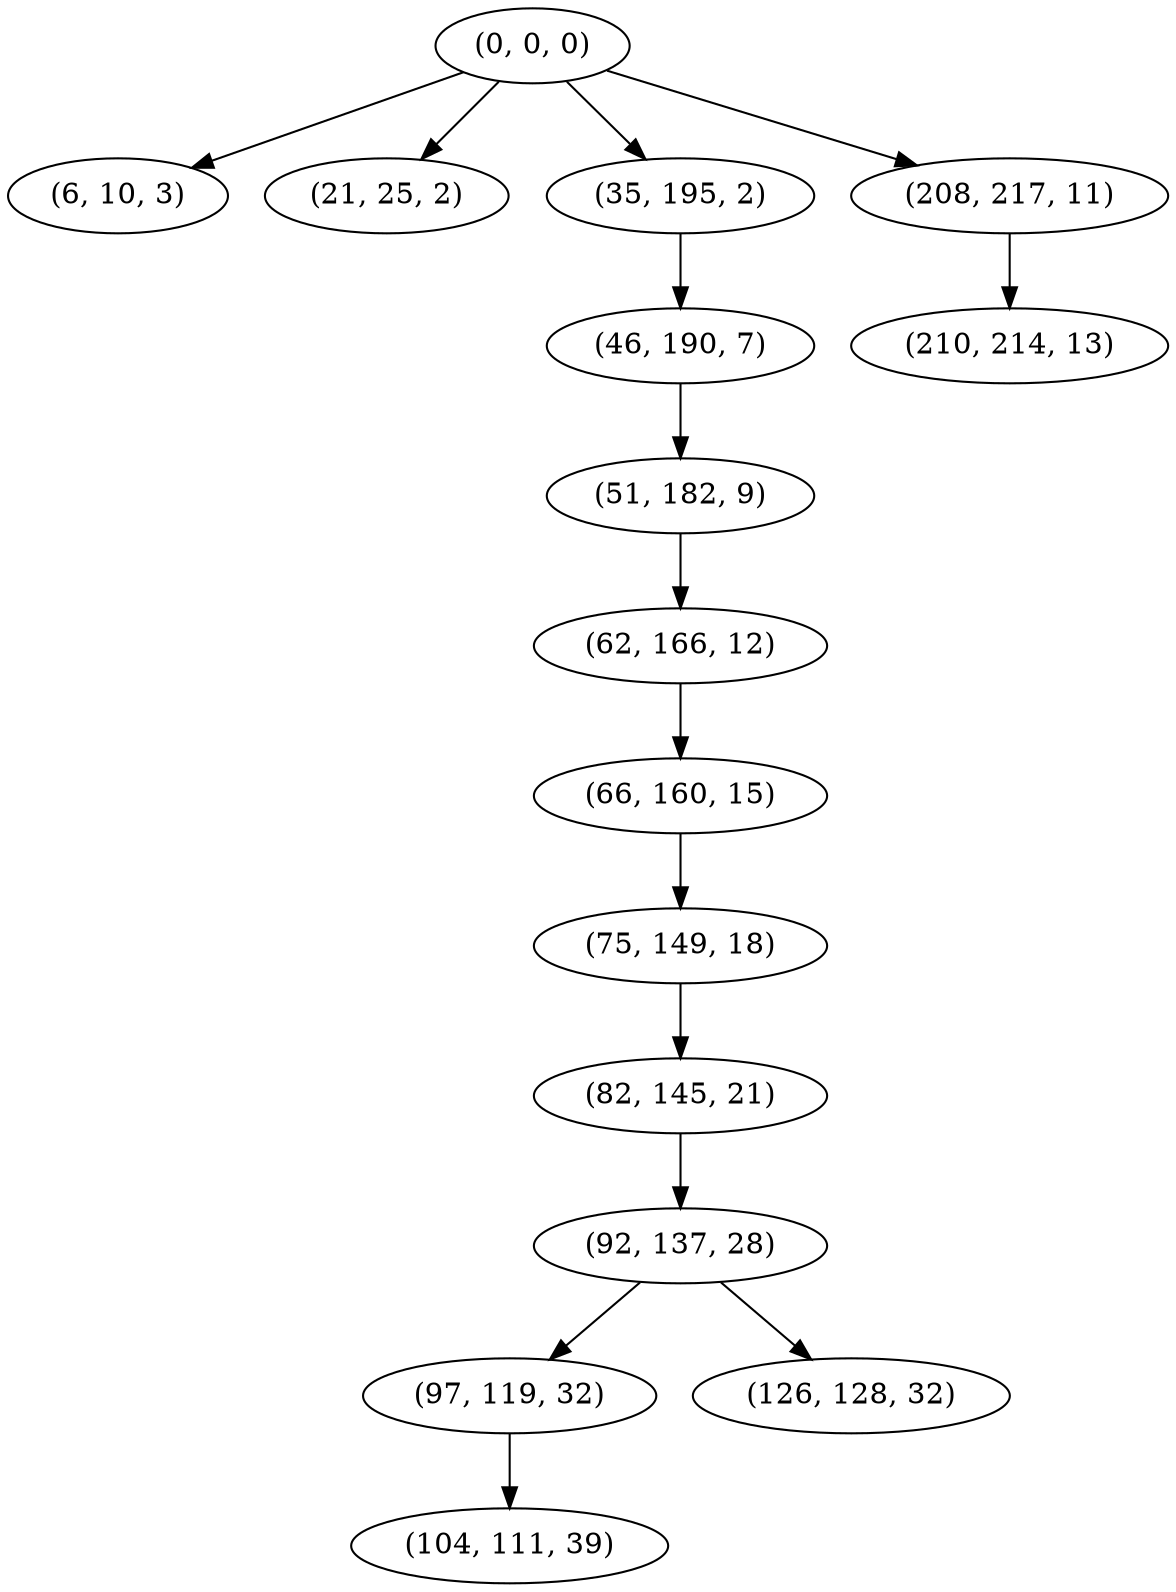 digraph tree {
    "(0, 0, 0)";
    "(6, 10, 3)";
    "(21, 25, 2)";
    "(35, 195, 2)";
    "(46, 190, 7)";
    "(51, 182, 9)";
    "(62, 166, 12)";
    "(66, 160, 15)";
    "(75, 149, 18)";
    "(82, 145, 21)";
    "(92, 137, 28)";
    "(97, 119, 32)";
    "(104, 111, 39)";
    "(126, 128, 32)";
    "(208, 217, 11)";
    "(210, 214, 13)";
    "(0, 0, 0)" -> "(6, 10, 3)";
    "(0, 0, 0)" -> "(21, 25, 2)";
    "(0, 0, 0)" -> "(35, 195, 2)";
    "(0, 0, 0)" -> "(208, 217, 11)";
    "(35, 195, 2)" -> "(46, 190, 7)";
    "(46, 190, 7)" -> "(51, 182, 9)";
    "(51, 182, 9)" -> "(62, 166, 12)";
    "(62, 166, 12)" -> "(66, 160, 15)";
    "(66, 160, 15)" -> "(75, 149, 18)";
    "(75, 149, 18)" -> "(82, 145, 21)";
    "(82, 145, 21)" -> "(92, 137, 28)";
    "(92, 137, 28)" -> "(97, 119, 32)";
    "(92, 137, 28)" -> "(126, 128, 32)";
    "(97, 119, 32)" -> "(104, 111, 39)";
    "(208, 217, 11)" -> "(210, 214, 13)";
}
